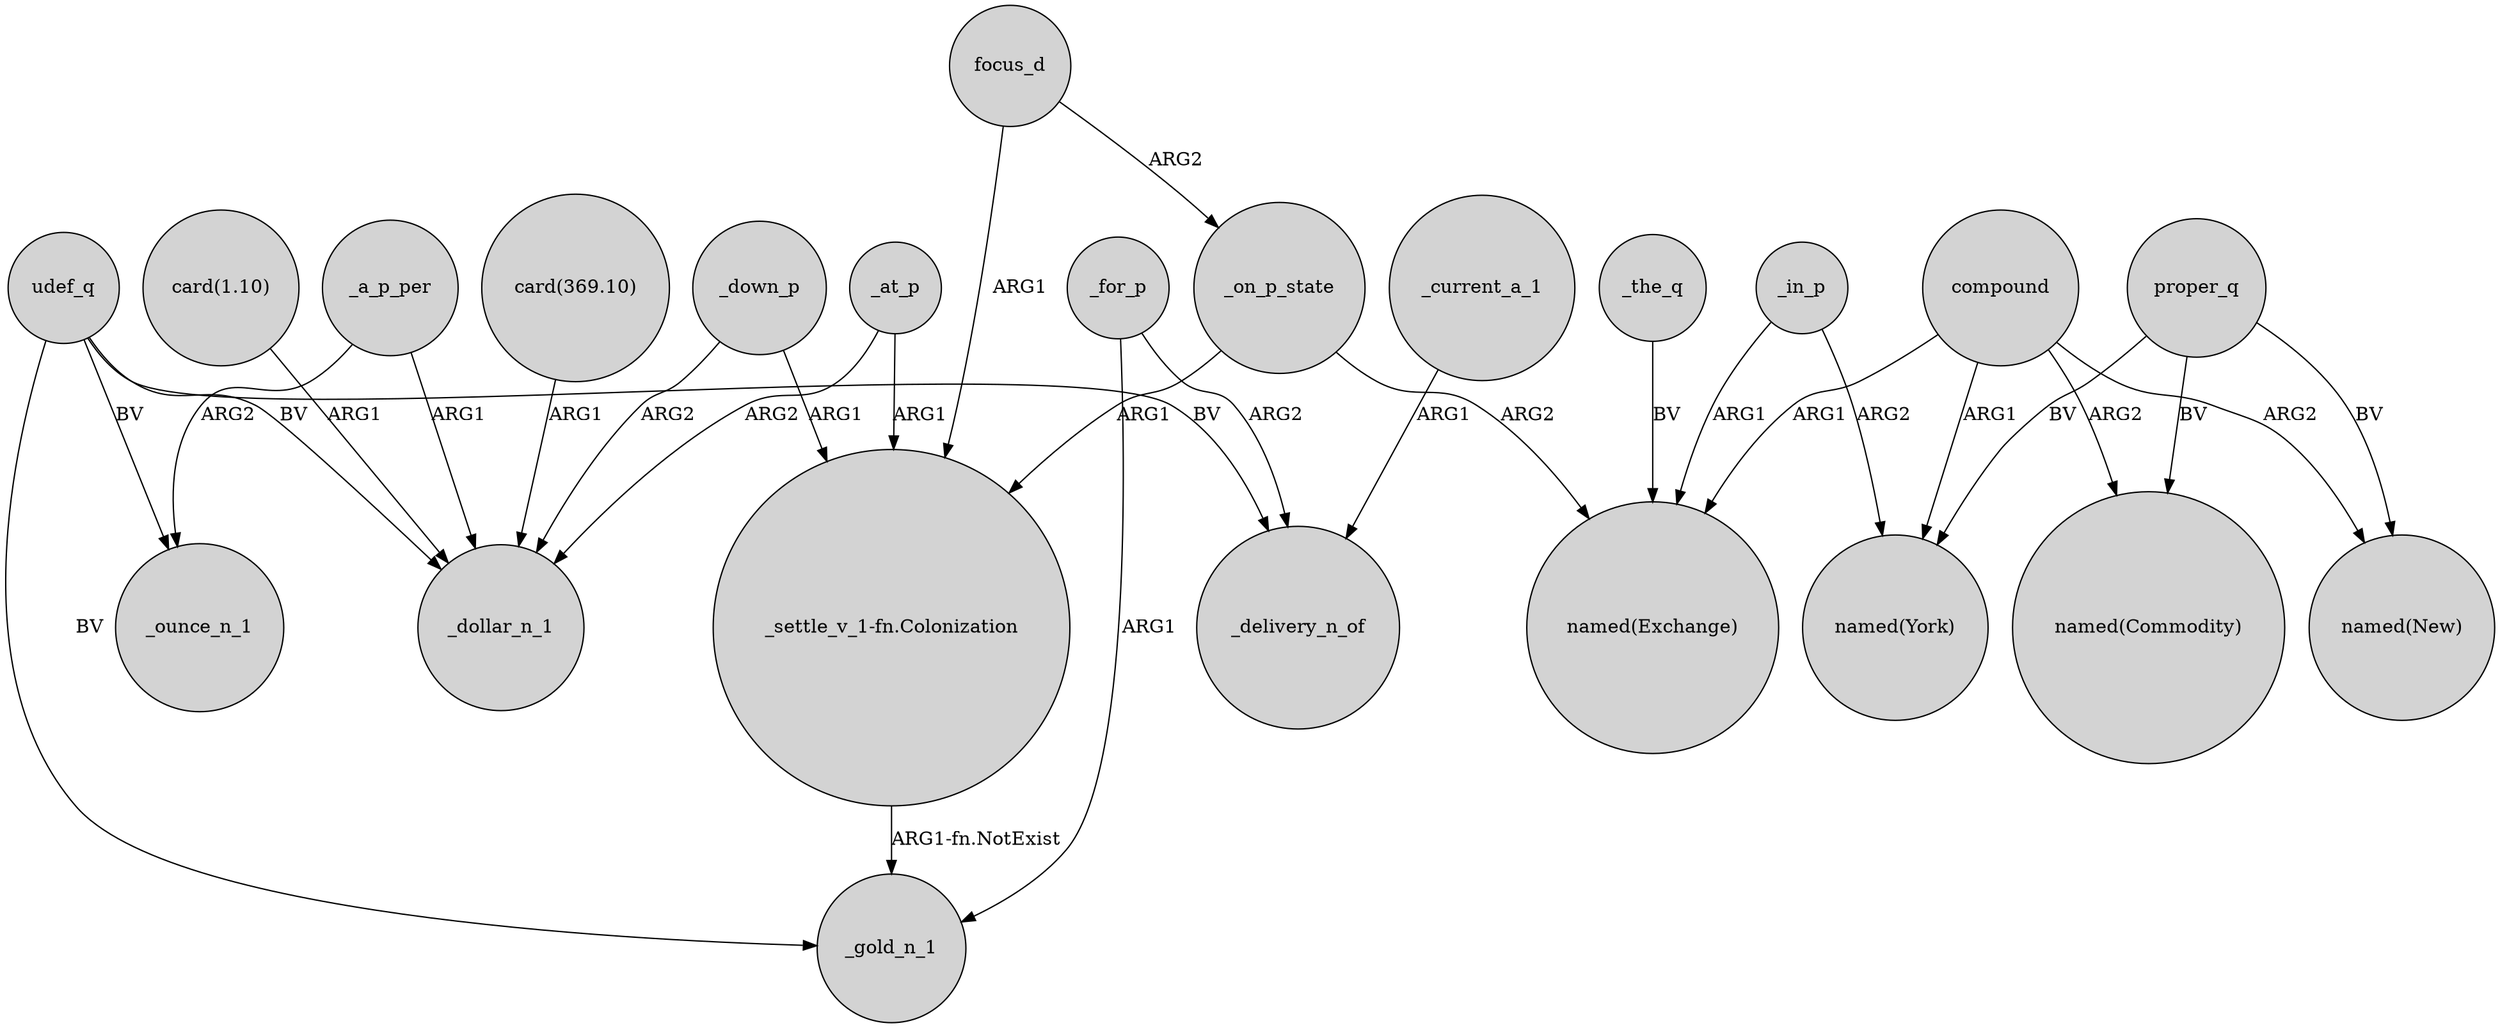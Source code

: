 digraph {
	node [shape=circle style=filled]
	_at_p -> _dollar_n_1 [label=ARG2]
	compound -> "named(New)" [label=ARG2]
	_at_p -> "_settle_v_1-fn.Colonization" [label=ARG1]
	proper_q -> "named(New)" [label=BV]
	focus_d -> _on_p_state [label=ARG2]
	udef_q -> _delivery_n_of [label=BV]
	_the_q -> "named(Exchange)" [label=BV]
	_down_p -> _dollar_n_1 [label=ARG2]
	udef_q -> _ounce_n_1 [label=BV]
	_in_p -> "named(Exchange)" [label=ARG1]
	_on_p_state -> "named(Exchange)" [label=ARG2]
	"card(369.10)" -> _dollar_n_1 [label=ARG1]
	compound -> "named(Commodity)" [label=ARG2]
	focus_d -> "_settle_v_1-fn.Colonization" [label=ARG1]
	_a_p_per -> _dollar_n_1 [label=ARG1]
	_down_p -> "_settle_v_1-fn.Colonization" [label=ARG1]
	_a_p_per -> _ounce_n_1 [label=ARG2]
	compound -> "named(York)" [label=ARG1]
	udef_q -> _gold_n_1 [label=BV]
	_for_p -> _delivery_n_of [label=ARG2]
	compound -> "named(Exchange)" [label=ARG1]
	_on_p_state -> "_settle_v_1-fn.Colonization" [label=ARG1]
	"card(1.10)" -> _dollar_n_1 [label=ARG1]
	_in_p -> "named(York)" [label=ARG2]
	"_settle_v_1-fn.Colonization" -> _gold_n_1 [label="ARG1-fn.NotExist"]
	_current_a_1 -> _delivery_n_of [label=ARG1]
	_for_p -> _gold_n_1 [label=ARG1]
	proper_q -> "named(York)" [label=BV]
	proper_q -> "named(Commodity)" [label=BV]
	udef_q -> _dollar_n_1 [label=BV]
}
